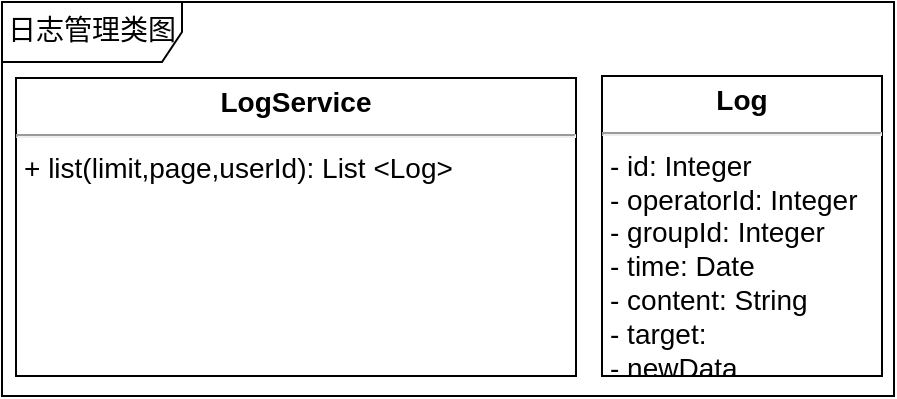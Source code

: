 <mxfile version="10.6.7" type="github"><diagram id="-vEGzMRPuLu1tunqa14f" name="Ã§Â¬Â¬ 1 Ã©Â¡Âµ"><mxGraphModel dx="1007" dy="579" grid="1" gridSize="10" guides="1" tooltips="1" connect="1" arrows="1" fold="1" page="1" pageScale="1" pageWidth="850" pageHeight="1100" math="0" shadow="0"><root><mxCell id="0"/><mxCell id="1" parent="0"/><mxCell id="Yg2yR_ZnS57ZMysiRrTs-1" value="日志管理类图" style="shape=umlFrame;whiteSpace=wrap;html=1;rounded=0;shadow=0;comic=0;labelBackgroundColor=none;strokeColor=#000000;strokeWidth=1;fillColor=#ffffff;fontFamily=Verdana;fontSize=14;fontColor=#000000;align=center;width=90;height=30;" parent="1" vertex="1"><mxGeometry x="43" y="103" width="446" height="197" as="geometry"/></mxCell><mxCell id="Yg2yR_ZnS57ZMysiRrTs-2" value="&lt;p style=&quot;margin: 4px 0px 0px ; text-align: center ; font-size: 14px&quot;&gt;&lt;b&gt;LogService&lt;/b&gt;&lt;/p&gt;&lt;hr style=&quot;font-size: 14px&quot;&gt;&lt;p style=&quot;margin: 0px 0px 0px 4px ; font-size: 14px&quot;&gt;+ list(&lt;span&gt;limit&lt;/span&gt;&lt;span&gt;,&lt;/span&gt;&lt;span&gt;page&lt;/span&gt;&lt;span&gt;,&lt;/span&gt;&lt;span&gt;userId&lt;/span&gt;&lt;span&gt;): List &amp;lt;Log&amp;gt;&lt;/span&gt;&lt;/p&gt;&lt;p&gt;&lt;br&gt;&lt;/p&gt;" style="verticalAlign=top;align=left;overflow=fill;fontSize=14;fontFamily=Helvetica;html=1;" parent="1" vertex="1"><mxGeometry x="50" y="141" width="280" height="149" as="geometry"/></mxCell><mxCell id="RB94zDK2Is1EgDwcEN0--3" value="&lt;p style=&quot;margin: 4px 0px 0px ; text-align: center ; font-size: 14px&quot;&gt;&lt;b&gt;Log&lt;/b&gt;&lt;br&gt;&lt;/p&gt;&lt;hr style=&quot;font-size: 14px&quot;&gt;&lt;p style=&quot;margin: 0px 0px 0px 4px ; font-size: 14px&quot;&gt;- id: Integer&lt;/p&gt;&lt;p style=&quot;margin: 0px 0px 0px 4px ; font-size: 14px&quot;&gt;- operatorId: Integer&lt;/p&gt;&lt;p style=&quot;margin: 0px 0px 0px 4px ; font-size: 14px&quot;&gt;- groupId: Integer&lt;/p&gt;&lt;p style=&quot;margin: 0px 0px 0px 4px ; font-size: 14px&quot;&gt;- time: Date&lt;/p&gt;&lt;p style=&quot;margin: 0px 0px 0px 4px ; font-size: 14px&quot;&gt;- content: String&lt;/p&gt;&lt;p style=&quot;margin: 0px 0px 0px 4px ; font-size: 14px&quot;&gt;- target:&lt;/p&gt;&lt;p style=&quot;margin: 0px 0px 0px 4px ; font-size: 14px&quot;&gt;&lt;span&gt;- newData&lt;/span&gt;&lt;/p&gt;&lt;p style=&quot;margin: 0px 0px 0px 4px ; font-size: 14px&quot;&gt;&lt;span&gt;&lt;br&gt;&lt;/span&gt;&lt;/p&gt;&lt;p style=&quot;margin: 0px 0px 0px 4px ; font-size: 14px&quot;&gt;&lt;br&gt;&lt;/p&gt;" style="verticalAlign=top;align=left;overflow=fill;fontSize=14;fontFamily=Helvetica;html=1;" parent="1" vertex="1"><mxGeometry x="343" y="140" width="140" height="150" as="geometry"/></mxCell></root></mxGraphModel></diagram></mxfile>
